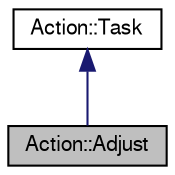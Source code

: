 digraph "Action::Adjust"
{
  edge [fontname="FreeSans",fontsize="10",labelfontname="FreeSans",labelfontsize="10"];
  node [fontname="FreeSans",fontsize="10",shape=record];
  Node1 [label="Action::Adjust",height=0.2,width=0.4,color="black", fillcolor="grey75", style="filled" fontcolor="black"];
  Node2 -> Node1 [dir="back",color="midnightblue",fontsize="10",style="solid",fontname="FreeSans"];
  Node2 [label="Action::Task",height=0.2,width=0.4,color="black", fillcolor="white", style="filled",URL="$classAction_1_1Task.html",tooltip="Abstract base class for all concrete actions. "];
}
